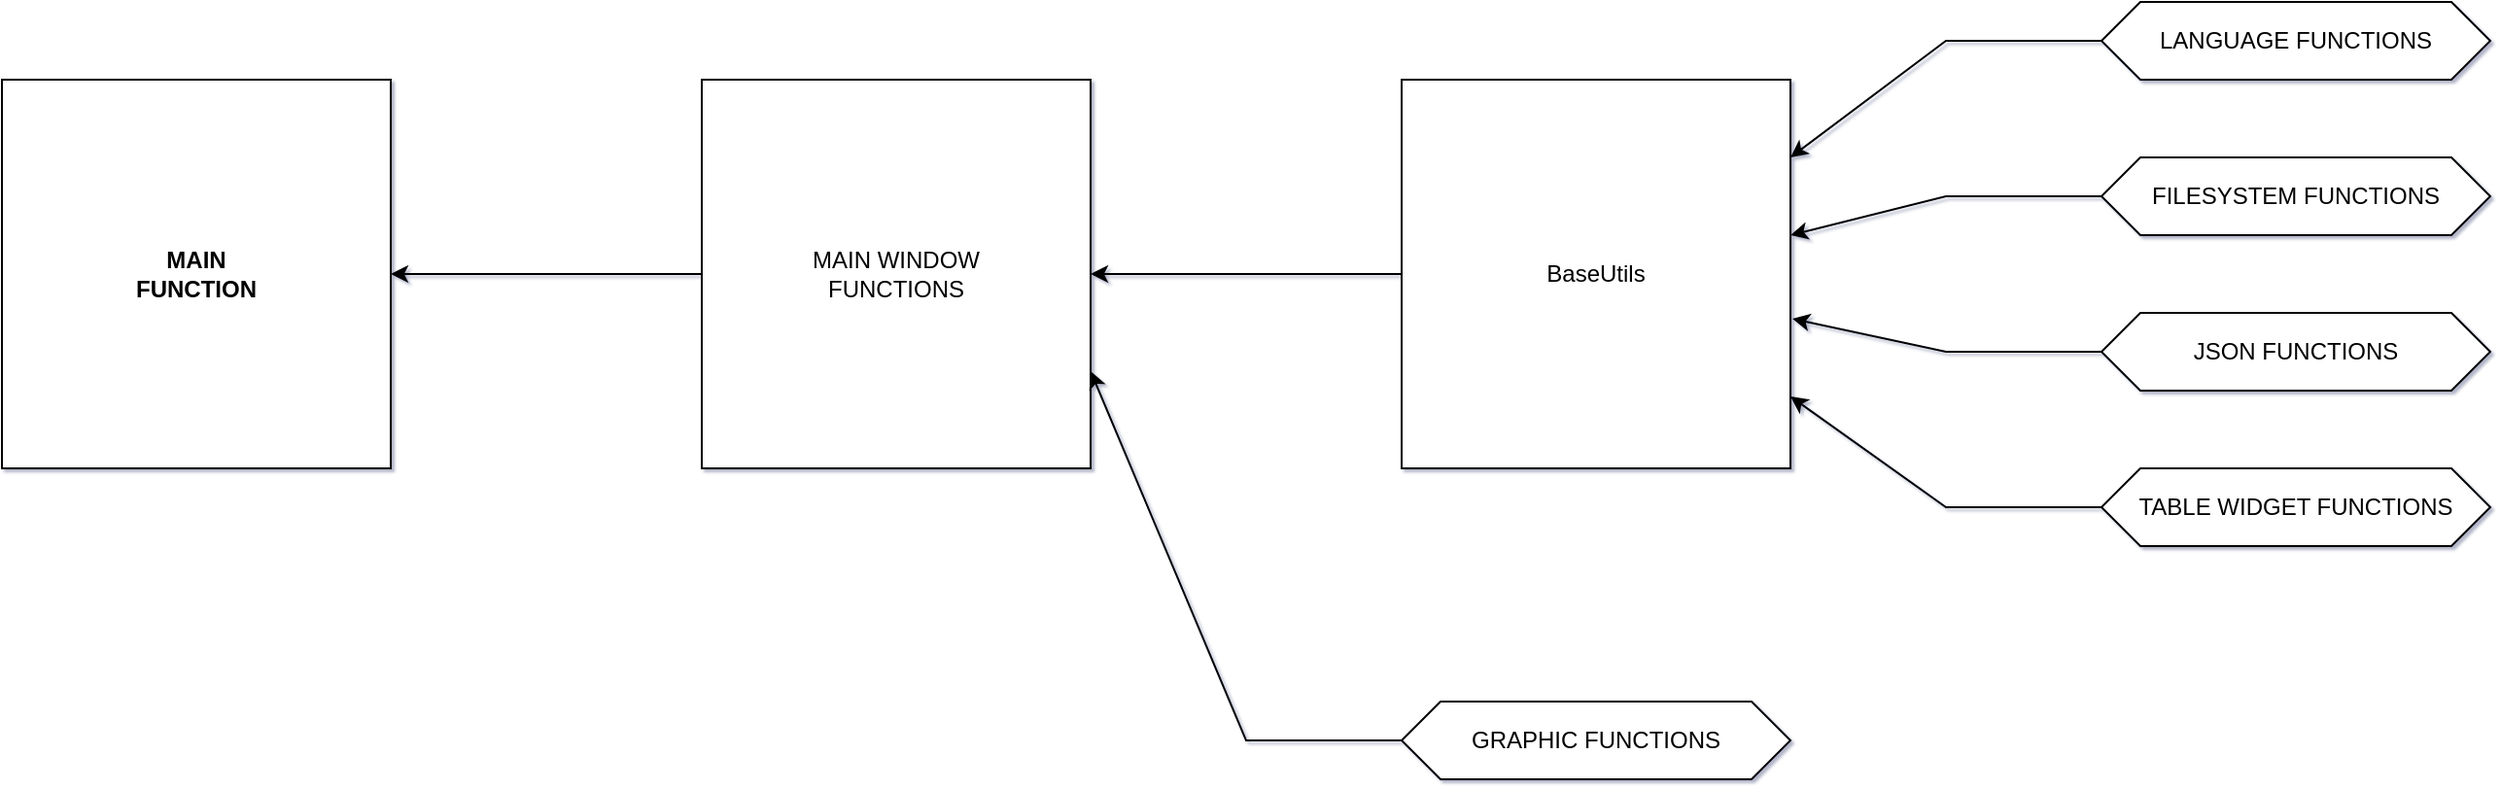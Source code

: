 <mxfile version="17.4.6" type="github"><diagram id="sgjteBxMlJvWkyFrh-CW" name="Page-1"><mxGraphModel dx="1102" dy="606" grid="1" gridSize="10" guides="1" tooltips="1" connect="1" arrows="1" fold="1" page="1" pageScale="1" pageWidth="827" pageHeight="1169" math="0" shadow="1"><root><mxCell id="0"/><mxCell id="1" parent="0"/><mxCell id="opNqEarFYnTG0Um5zK7L-1" value="&lt;b&gt;MAIN&lt;br&gt;FUNCTION&lt;/b&gt;" style="rounded=0;whiteSpace=wrap;html=1;" parent="1" vertex="1"><mxGeometry x="80" y="160" width="200" height="200" as="geometry"/></mxCell><mxCell id="Ei6hOElkBL7_jq5lXLge-1" value="MAIN WINDOW&lt;br&gt;FUNCTIONS" style="rounded=0;whiteSpace=wrap;html=1;" parent="1" vertex="1"><mxGeometry x="440" y="160" width="200" height="200" as="geometry"/></mxCell><mxCell id="Ei6hOElkBL7_jq5lXLge-3" value="" style="endArrow=classic;html=1;rounded=0;" parent="1" source="Ei6hOElkBL7_jq5lXLge-1" target="opNqEarFYnTG0Um5zK7L-1" edge="1"><mxGeometry width="50" height="50" relative="1" as="geometry"><mxPoint x="280" y="330" as="sourcePoint"/><mxPoint x="330" y="280" as="targetPoint"/></mxGeometry></mxCell><mxCell id="Ei6hOElkBL7_jq5lXLge-4" value="BaseUtils" style="rounded=0;whiteSpace=wrap;html=1;" parent="1" vertex="1"><mxGeometry x="800" y="160" width="200" height="200" as="geometry"/></mxCell><mxCell id="Ei6hOElkBL7_jq5lXLge-5" value="" style="endArrow=classic;html=1;rounded=0;exitX=0;exitY=0.5;exitDx=0;exitDy=0;entryX=1;entryY=0.5;entryDx=0;entryDy=0;" parent="1" source="Ei6hOElkBL7_jq5lXLge-4" target="Ei6hOElkBL7_jq5lXLge-1" edge="1"><mxGeometry width="50" height="50" relative="1" as="geometry"><mxPoint x="700" y="510" as="sourcePoint"/><mxPoint x="750" y="460" as="targetPoint"/></mxGeometry></mxCell><mxCell id="Ei6hOElkBL7_jq5lXLge-6" value="FILESYSTEM FUNCTIONS" style="shape=hexagon;perimeter=hexagonPerimeter2;whiteSpace=wrap;html=1;fixedSize=1;" parent="1" vertex="1"><mxGeometry x="1160" y="200" width="200" height="40" as="geometry"/></mxCell><mxCell id="Ei6hOElkBL7_jq5lXLge-7" value="JSON FUNCTIONS" style="shape=hexagon;perimeter=hexagonPerimeter2;whiteSpace=wrap;html=1;fixedSize=1;" parent="1" vertex="1"><mxGeometry x="1160" y="280" width="200" height="40" as="geometry"/></mxCell><mxCell id="Ei6hOElkBL7_jq5lXLge-8" value="LANGUAGE FUNCTIONS" style="shape=hexagon;perimeter=hexagonPerimeter2;whiteSpace=wrap;html=1;fixedSize=1;" parent="1" vertex="1"><mxGeometry x="1160" y="120" width="200" height="40" as="geometry"/></mxCell><mxCell id="Ei6hOElkBL7_jq5lXLge-9" value="TABLE WIDGET FUNCTIONS" style="shape=hexagon;perimeter=hexagonPerimeter2;whiteSpace=wrap;html=1;fixedSize=1;" parent="1" vertex="1"><mxGeometry x="1160" y="360" width="200" height="40" as="geometry"/></mxCell><mxCell id="Ei6hOElkBL7_jq5lXLge-10" value="" style="endArrow=classic;html=1;rounded=0;fontColor=#000000;exitX=0;exitY=0.5;exitDx=0;exitDy=0;" parent="1" source="Ei6hOElkBL7_jq5lXLge-8" edge="1"><mxGeometry width="50" height="50" relative="1" as="geometry"><mxPoint x="840" y="340" as="sourcePoint"/><mxPoint x="1000" y="200" as="targetPoint"/><Array as="points"><mxPoint x="1080" y="140"/></Array></mxGeometry></mxCell><mxCell id="Ei6hOElkBL7_jq5lXLge-11" value="" style="endArrow=classic;html=1;rounded=0;fontColor=#000000;exitX=0;exitY=0.5;exitDx=0;exitDy=0;" parent="1" source="Ei6hOElkBL7_jq5lXLge-6" edge="1"><mxGeometry width="50" height="50" relative="1" as="geometry"><mxPoint x="1100" y="190" as="sourcePoint"/><mxPoint x="1000" y="240" as="targetPoint"/><Array as="points"><mxPoint x="1080" y="220"/></Array></mxGeometry></mxCell><mxCell id="Ei6hOElkBL7_jq5lXLge-12" value="" style="endArrow=classic;html=1;rounded=0;fontColor=#000000;exitX=0;exitY=0.5;exitDx=0;exitDy=0;entryX=1.005;entryY=0.615;entryDx=0;entryDy=0;entryPerimeter=0;" parent="1" source="Ei6hOElkBL7_jq5lXLge-7" target="Ei6hOElkBL7_jq5lXLge-4" edge="1"><mxGeometry width="50" height="50" relative="1" as="geometry"><mxPoint x="840" y="340" as="sourcePoint"/><mxPoint x="890" y="290" as="targetPoint"/><Array as="points"><mxPoint x="1080" y="300"/></Array></mxGeometry></mxCell><mxCell id="Ei6hOElkBL7_jq5lXLge-13" value="" style="endArrow=classic;html=1;rounded=0;fontColor=#000000;exitX=0;exitY=0.5;exitDx=0;exitDy=0;entryX=1;entryY=0.815;entryDx=0;entryDy=0;entryPerimeter=0;" parent="1" source="Ei6hOElkBL7_jq5lXLge-9" target="Ei6hOElkBL7_jq5lXLge-4" edge="1"><mxGeometry width="50" height="50" relative="1" as="geometry"><mxPoint x="840" y="340" as="sourcePoint"/><mxPoint x="890" y="290" as="targetPoint"/><Array as="points"><mxPoint x="1080" y="380"/></Array></mxGeometry></mxCell><mxCell id="Ei6hOElkBL7_jq5lXLge-14" value="GRAPHIC FUNCTIONS" style="shape=hexagon;perimeter=hexagonPerimeter2;whiteSpace=wrap;html=1;fixedSize=1;" parent="1" vertex="1"><mxGeometry x="800" y="480" width="200" height="40" as="geometry"/></mxCell><mxCell id="Ei6hOElkBL7_jq5lXLge-16" value="" style="endArrow=classic;html=1;rounded=0;fontColor=#000000;exitX=0;exitY=0.5;exitDx=0;exitDy=0;entryX=1;entryY=0.75;entryDx=0;entryDy=0;" parent="1" source="Ei6hOElkBL7_jq5lXLge-14" target="Ei6hOElkBL7_jq5lXLge-1" edge="1"><mxGeometry width="50" height="50" relative="1" as="geometry"><mxPoint x="840" y="340" as="sourcePoint"/><mxPoint x="680" y="320" as="targetPoint"/><Array as="points"><mxPoint x="720" y="500"/></Array></mxGeometry></mxCell></root></mxGraphModel></diagram></mxfile>